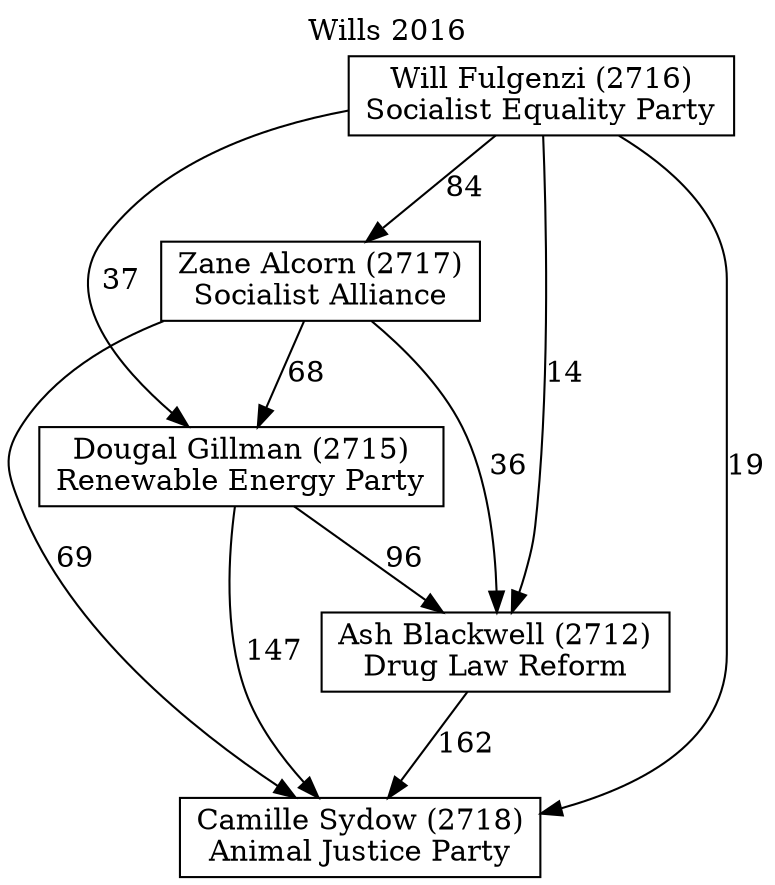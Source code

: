 // House preference flow
digraph "Camille Sydow (2718)_Wills_2016" {
	graph [label="Wills 2016" labelloc=t mclimit=10]
	node [shape=box]
	"Ash Blackwell (2712)" [label="Ash Blackwell (2712)
Drug Law Reform"]
	"Dougal Gillman (2715)" [label="Dougal Gillman (2715)
Renewable Energy Party"]
	"Will Fulgenzi (2716)" [label="Will Fulgenzi (2716)
Socialist Equality Party"]
	"Zane Alcorn (2717)" [label="Zane Alcorn (2717)
Socialist Alliance"]
	"Camille Sydow (2718)" [label="Camille Sydow (2718)
Animal Justice Party"]
	"Will Fulgenzi (2716)" -> "Zane Alcorn (2717)" [label=84]
	"Will Fulgenzi (2716)" -> "Camille Sydow (2718)" [label=19]
	"Dougal Gillman (2715)" -> "Camille Sydow (2718)" [label=147]
	"Dougal Gillman (2715)" -> "Ash Blackwell (2712)" [label=96]
	"Ash Blackwell (2712)" -> "Camille Sydow (2718)" [label=162]
	"Zane Alcorn (2717)" -> "Camille Sydow (2718)" [label=69]
	"Will Fulgenzi (2716)" -> "Ash Blackwell (2712)" [label=14]
	"Will Fulgenzi (2716)" -> "Dougal Gillman (2715)" [label=37]
	"Zane Alcorn (2717)" -> "Dougal Gillman (2715)" [label=68]
	"Zane Alcorn (2717)" -> "Ash Blackwell (2712)" [label=36]
}
